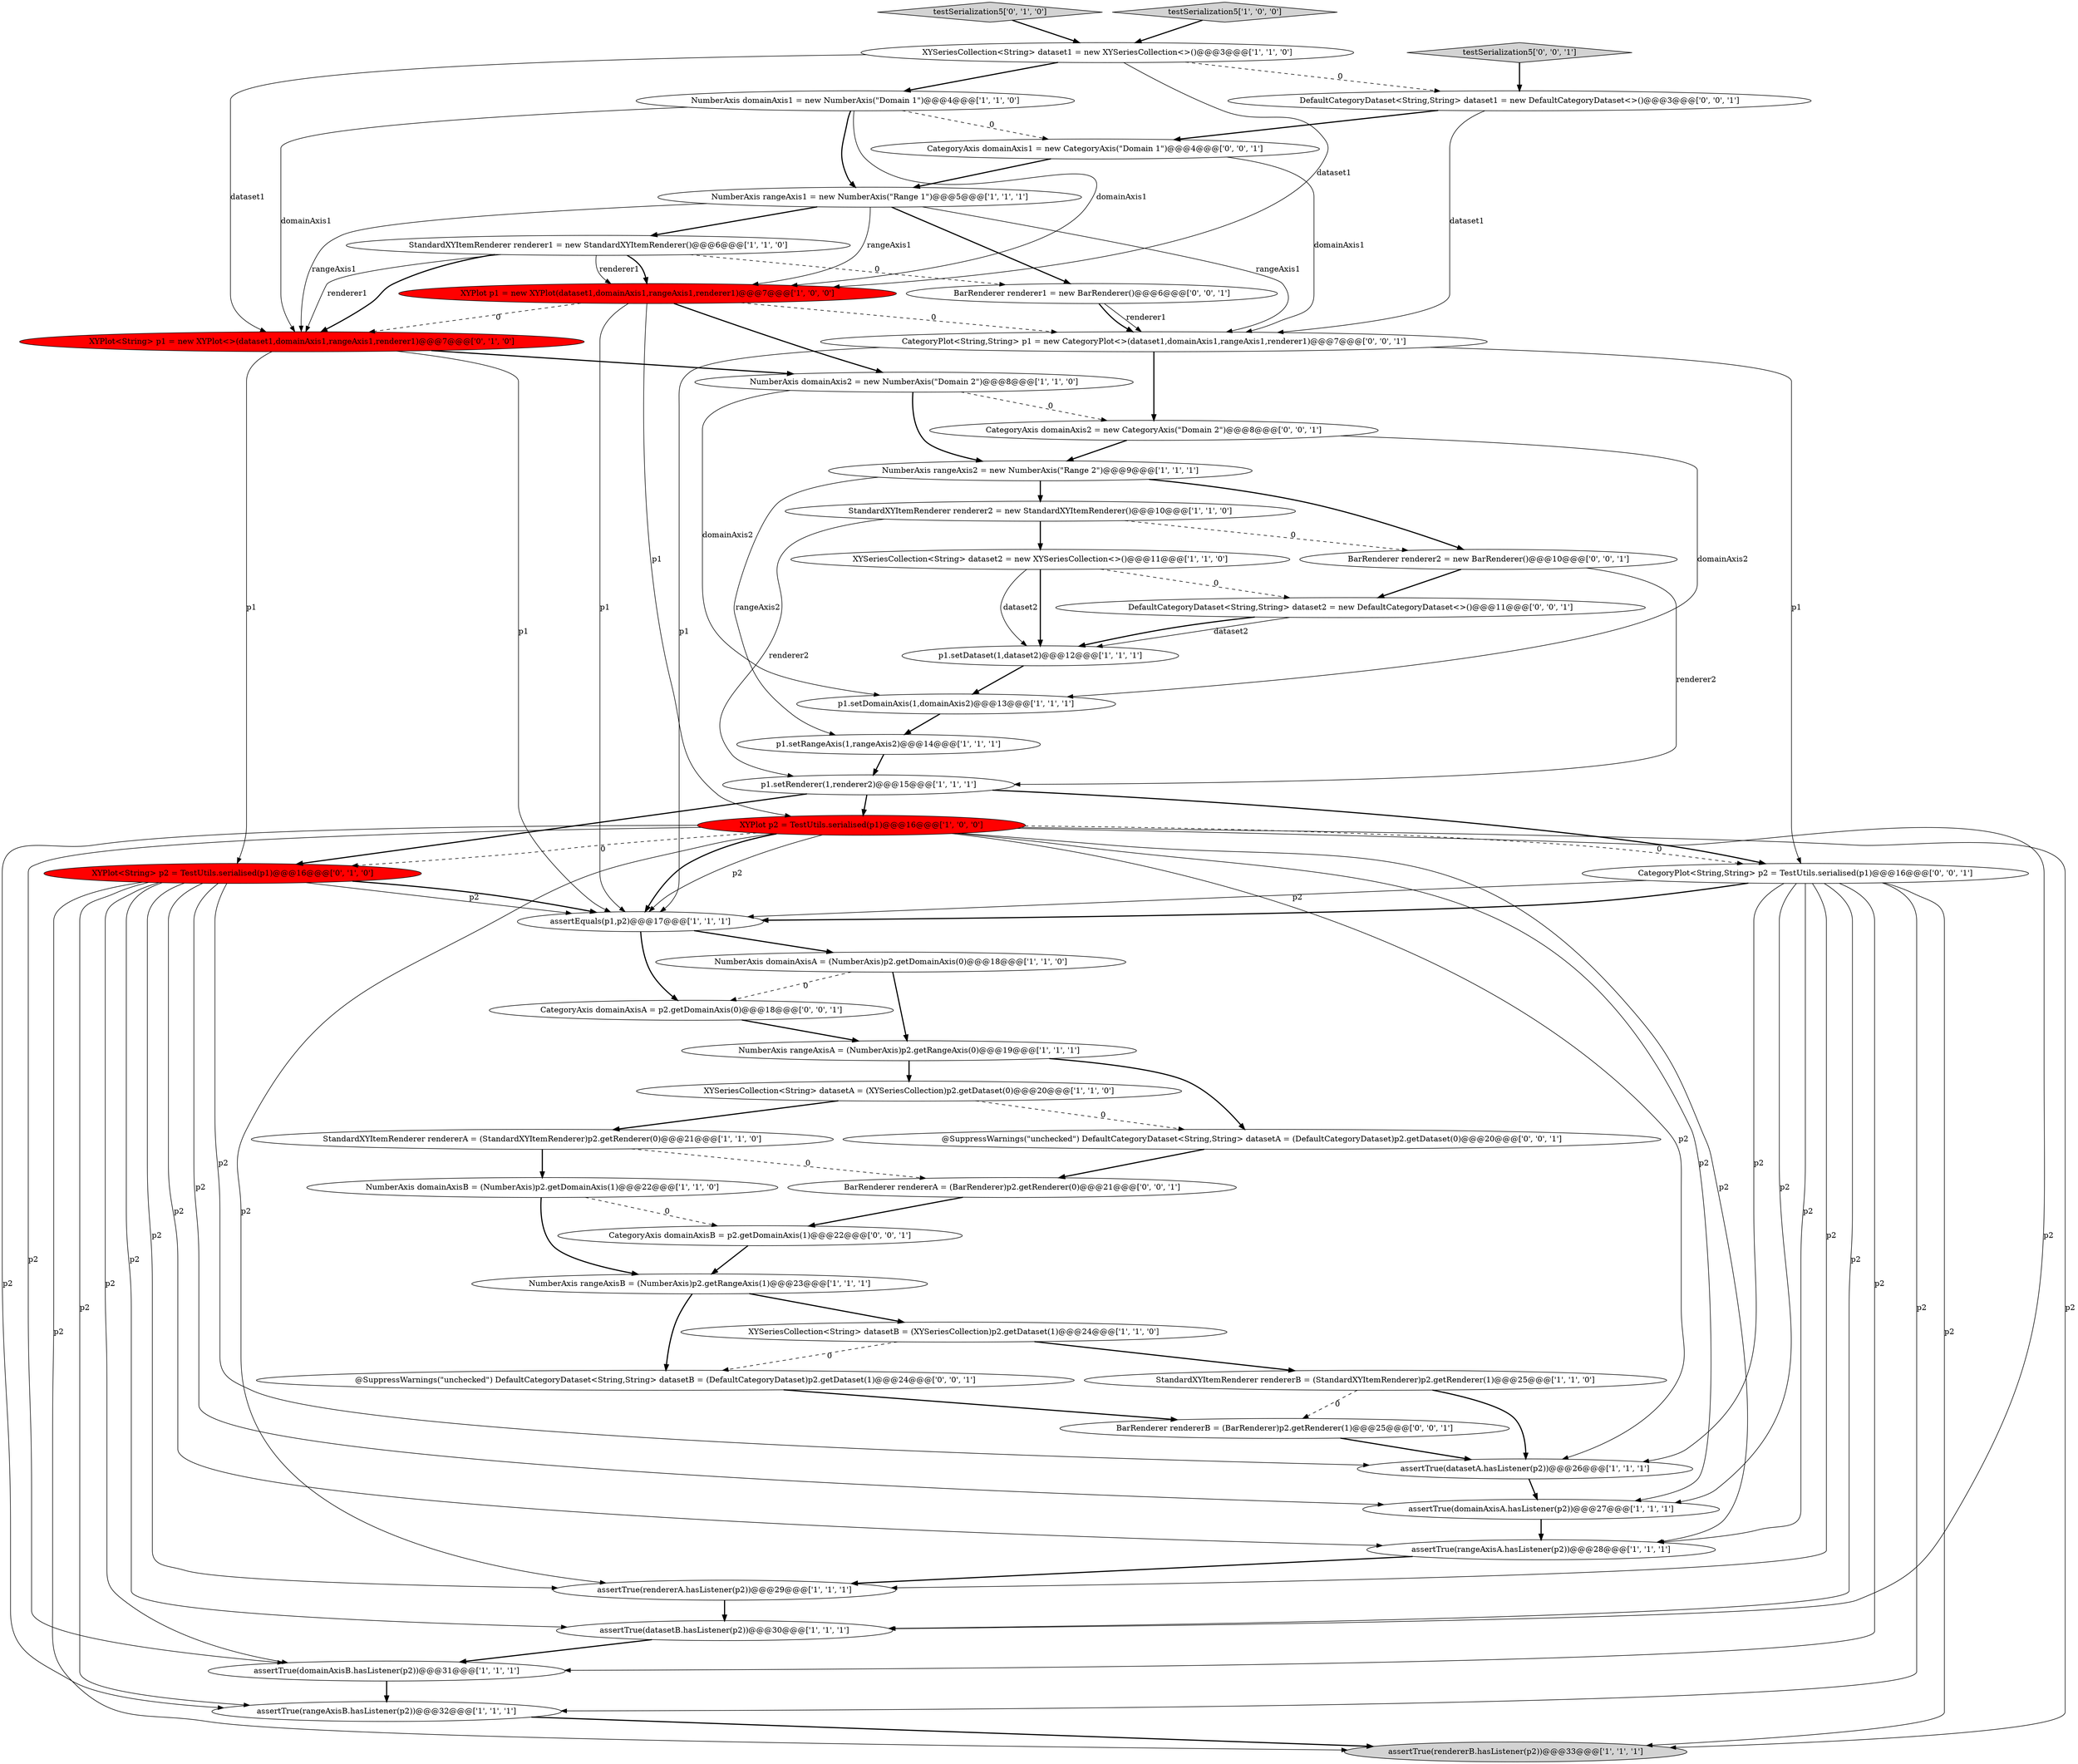 digraph {
22 [style = filled, label = "NumberAxis rangeAxis2 = new NumberAxis(\"Range 2\")@@@9@@@['1', '1', '1']", fillcolor = white, shape = ellipse image = "AAA0AAABBB1BBB"];
26 [style = filled, label = "assertTrue(rangeAxisB.hasListener(p2))@@@32@@@['1', '1', '1']", fillcolor = white, shape = ellipse image = "AAA0AAABBB1BBB"];
41 [style = filled, label = "BarRenderer rendererB = (BarRenderer)p2.getRenderer(1)@@@25@@@['0', '0', '1']", fillcolor = white, shape = ellipse image = "AAA0AAABBB3BBB"];
31 [style = filled, label = "p1.setRangeAxis(1,rangeAxis2)@@@14@@@['1', '1', '1']", fillcolor = white, shape = ellipse image = "AAA0AAABBB1BBB"];
13 [style = filled, label = "NumberAxis rangeAxis1 = new NumberAxis(\"Range 1\")@@@5@@@['1', '1', '1']", fillcolor = white, shape = ellipse image = "AAA0AAABBB1BBB"];
2 [style = filled, label = "assertTrue(rangeAxisA.hasListener(p2))@@@28@@@['1', '1', '1']", fillcolor = white, shape = ellipse image = "AAA0AAABBB1BBB"];
40 [style = filled, label = "@SuppressWarnings(\"unchecked\") DefaultCategoryDataset<String,String> datasetB = (DefaultCategoryDataset)p2.getDataset(1)@@@24@@@['0', '0', '1']", fillcolor = white, shape = ellipse image = "AAA0AAABBB3BBB"];
35 [style = filled, label = "CategoryAxis domainAxis1 = new CategoryAxis(\"Domain 1\")@@@4@@@['0', '0', '1']", fillcolor = white, shape = ellipse image = "AAA0AAABBB3BBB"];
44 [style = filled, label = "CategoryAxis domainAxis2 = new CategoryAxis(\"Domain 2\")@@@8@@@['0', '0', '1']", fillcolor = white, shape = ellipse image = "AAA0AAABBB3BBB"];
18 [style = filled, label = "NumberAxis domainAxis1 = new NumberAxis(\"Domain 1\")@@@4@@@['1', '1', '0']", fillcolor = white, shape = ellipse image = "AAA0AAABBB1BBB"];
43 [style = filled, label = "DefaultCategoryDataset<String,String> dataset2 = new DefaultCategoryDataset<>()@@@11@@@['0', '0', '1']", fillcolor = white, shape = ellipse image = "AAA0AAABBB3BBB"];
38 [style = filled, label = "CategoryPlot<String,String> p2 = TestUtils.serialised(p1)@@@16@@@['0', '0', '1']", fillcolor = white, shape = ellipse image = "AAA0AAABBB3BBB"];
46 [style = filled, label = "CategoryAxis domainAxisB = p2.getDomainAxis(1)@@@22@@@['0', '0', '1']", fillcolor = white, shape = ellipse image = "AAA0AAABBB3BBB"];
12 [style = filled, label = "assertTrue(domainAxisA.hasListener(p2))@@@27@@@['1', '1', '1']", fillcolor = white, shape = ellipse image = "AAA0AAABBB1BBB"];
20 [style = filled, label = "NumberAxis domainAxis2 = new NumberAxis(\"Domain 2\")@@@8@@@['1', '1', '0']", fillcolor = white, shape = ellipse image = "AAA0AAABBB1BBB"];
21 [style = filled, label = "assertTrue(datasetA.hasListener(p2))@@@26@@@['1', '1', '1']", fillcolor = white, shape = ellipse image = "AAA0AAABBB1BBB"];
27 [style = filled, label = "assertTrue(rendererB.hasListener(p2))@@@33@@@['1', '1', '1']", fillcolor = lightgray, shape = ellipse image = "AAA0AAABBB1BBB"];
6 [style = filled, label = "p1.setDataset(1,dataset2)@@@12@@@['1', '1', '1']", fillcolor = white, shape = ellipse image = "AAA0AAABBB1BBB"];
19 [style = filled, label = "XYSeriesCollection<String> datasetA = (XYSeriesCollection)p2.getDataset(0)@@@20@@@['1', '1', '0']", fillcolor = white, shape = ellipse image = "AAA0AAABBB1BBB"];
15 [style = filled, label = "XYSeriesCollection<String> datasetB = (XYSeriesCollection)p2.getDataset(1)@@@24@@@['1', '1', '0']", fillcolor = white, shape = ellipse image = "AAA0AAABBB1BBB"];
8 [style = filled, label = "NumberAxis rangeAxisA = (NumberAxis)p2.getRangeAxis(0)@@@19@@@['1', '1', '1']", fillcolor = white, shape = ellipse image = "AAA0AAABBB1BBB"];
29 [style = filled, label = "p1.setDomainAxis(1,domainAxis2)@@@13@@@['1', '1', '1']", fillcolor = white, shape = ellipse image = "AAA0AAABBB1BBB"];
30 [style = filled, label = "NumberAxis domainAxisA = (NumberAxis)p2.getDomainAxis(0)@@@18@@@['1', '1', '0']", fillcolor = white, shape = ellipse image = "AAA0AAABBB1BBB"];
39 [style = filled, label = "CategoryAxis domainAxisA = p2.getDomainAxis(0)@@@18@@@['0', '0', '1']", fillcolor = white, shape = ellipse image = "AAA0AAABBB3BBB"];
9 [style = filled, label = "assertTrue(rendererA.hasListener(p2))@@@29@@@['1', '1', '1']", fillcolor = white, shape = ellipse image = "AAA0AAABBB1BBB"];
34 [style = filled, label = "XYPlot<String> p1 = new XYPlot<>(dataset1,domainAxis1,rangeAxis1,renderer1)@@@7@@@['0', '1', '0']", fillcolor = red, shape = ellipse image = "AAA1AAABBB2BBB"];
42 [style = filled, label = "BarRenderer renderer1 = new BarRenderer()@@@6@@@['0', '0', '1']", fillcolor = white, shape = ellipse image = "AAA0AAABBB3BBB"];
37 [style = filled, label = "DefaultCategoryDataset<String,String> dataset1 = new DefaultCategoryDataset<>()@@@3@@@['0', '0', '1']", fillcolor = white, shape = ellipse image = "AAA0AAABBB3BBB"];
49 [style = filled, label = "testSerialization5['0', '0', '1']", fillcolor = lightgray, shape = diamond image = "AAA0AAABBB3BBB"];
7 [style = filled, label = "assertEquals(p1,p2)@@@17@@@['1', '1', '1']", fillcolor = white, shape = ellipse image = "AAA0AAABBB1BBB"];
45 [style = filled, label = "BarRenderer rendererA = (BarRenderer)p2.getRenderer(0)@@@21@@@['0', '0', '1']", fillcolor = white, shape = ellipse image = "AAA0AAABBB3BBB"];
24 [style = filled, label = "StandardXYItemRenderer renderer1 = new StandardXYItemRenderer()@@@6@@@['1', '1', '0']", fillcolor = white, shape = ellipse image = "AAA0AAABBB1BBB"];
1 [style = filled, label = "XYPlot p1 = new XYPlot(dataset1,domainAxis1,rangeAxis1,renderer1)@@@7@@@['1', '0', '0']", fillcolor = red, shape = ellipse image = "AAA1AAABBB1BBB"];
11 [style = filled, label = "assertTrue(datasetB.hasListener(p2))@@@30@@@['1', '1', '1']", fillcolor = white, shape = ellipse image = "AAA0AAABBB1BBB"];
36 [style = filled, label = "CategoryPlot<String,String> p1 = new CategoryPlot<>(dataset1,domainAxis1,rangeAxis1,renderer1)@@@7@@@['0', '0', '1']", fillcolor = white, shape = ellipse image = "AAA0AAABBB3BBB"];
4 [style = filled, label = "NumberAxis domainAxisB = (NumberAxis)p2.getDomainAxis(1)@@@22@@@['1', '1', '0']", fillcolor = white, shape = ellipse image = "AAA0AAABBB1BBB"];
17 [style = filled, label = "StandardXYItemRenderer rendererB = (StandardXYItemRenderer)p2.getRenderer(1)@@@25@@@['1', '1', '0']", fillcolor = white, shape = ellipse image = "AAA0AAABBB1BBB"];
32 [style = filled, label = "testSerialization5['0', '1', '0']", fillcolor = lightgray, shape = diamond image = "AAA0AAABBB2BBB"];
47 [style = filled, label = "@SuppressWarnings(\"unchecked\") DefaultCategoryDataset<String,String> datasetA = (DefaultCategoryDataset)p2.getDataset(0)@@@20@@@['0', '0', '1']", fillcolor = white, shape = ellipse image = "AAA0AAABBB3BBB"];
3 [style = filled, label = "XYSeriesCollection<String> dataset2 = new XYSeriesCollection<>()@@@11@@@['1', '1', '0']", fillcolor = white, shape = ellipse image = "AAA0AAABBB1BBB"];
10 [style = filled, label = "NumberAxis rangeAxisB = (NumberAxis)p2.getRangeAxis(1)@@@23@@@['1', '1', '1']", fillcolor = white, shape = ellipse image = "AAA0AAABBB1BBB"];
14 [style = filled, label = "testSerialization5['1', '0', '0']", fillcolor = lightgray, shape = diamond image = "AAA0AAABBB1BBB"];
23 [style = filled, label = "p1.setRenderer(1,renderer2)@@@15@@@['1', '1', '1']", fillcolor = white, shape = ellipse image = "AAA0AAABBB1BBB"];
28 [style = filled, label = "XYPlot p2 = TestUtils.serialised(p1)@@@16@@@['1', '0', '0']", fillcolor = red, shape = ellipse image = "AAA1AAABBB1BBB"];
48 [style = filled, label = "BarRenderer renderer2 = new BarRenderer()@@@10@@@['0', '0', '1']", fillcolor = white, shape = ellipse image = "AAA0AAABBB3BBB"];
25 [style = filled, label = "assertTrue(domainAxisB.hasListener(p2))@@@31@@@['1', '1', '1']", fillcolor = white, shape = ellipse image = "AAA0AAABBB1BBB"];
5 [style = filled, label = "XYSeriesCollection<String> dataset1 = new XYSeriesCollection<>()@@@3@@@['1', '1', '0']", fillcolor = white, shape = ellipse image = "AAA0AAABBB1BBB"];
0 [style = filled, label = "StandardXYItemRenderer rendererA = (StandardXYItemRenderer)p2.getRenderer(0)@@@21@@@['1', '1', '0']", fillcolor = white, shape = ellipse image = "AAA0AAABBB1BBB"];
33 [style = filled, label = "XYPlot<String> p2 = TestUtils.serialised(p1)@@@16@@@['0', '1', '0']", fillcolor = red, shape = ellipse image = "AAA1AAABBB2BBB"];
16 [style = filled, label = "StandardXYItemRenderer renderer2 = new StandardXYItemRenderer()@@@10@@@['1', '1', '0']", fillcolor = white, shape = ellipse image = "AAA0AAABBB1BBB"];
9->11 [style = bold, label=""];
34->20 [style = bold, label=""];
43->6 [style = solid, label="dataset2"];
7->30 [style = bold, label=""];
44->29 [style = solid, label="domainAxis2"];
1->28 [style = solid, label="p1"];
1->20 [style = bold, label=""];
24->34 [style = bold, label=""];
19->47 [style = dashed, label="0"];
33->27 [style = solid, label="p2"];
15->40 [style = dashed, label="0"];
42->36 [style = solid, label="renderer1"];
18->34 [style = solid, label="domainAxis1"];
6->29 [style = bold, label=""];
24->42 [style = dashed, label="0"];
17->41 [style = dashed, label="0"];
23->28 [style = bold, label=""];
15->17 [style = bold, label=""];
12->2 [style = bold, label=""];
20->44 [style = dashed, label="0"];
23->33 [style = bold, label=""];
28->11 [style = solid, label="p2"];
48->43 [style = bold, label=""];
38->7 [style = bold, label=""];
8->47 [style = bold, label=""];
33->7 [style = solid, label="p2"];
20->29 [style = solid, label="domainAxis2"];
28->25 [style = solid, label="p2"];
30->8 [style = bold, label=""];
17->21 [style = bold, label=""];
38->7 [style = solid, label="p2"];
22->31 [style = solid, label="rangeAxis2"];
11->25 [style = bold, label=""];
33->7 [style = bold, label=""];
16->3 [style = bold, label=""];
28->33 [style = dashed, label="0"];
28->2 [style = solid, label="p2"];
36->44 [style = bold, label=""];
28->7 [style = solid, label="p2"];
41->21 [style = bold, label=""];
1->34 [style = dashed, label="0"];
38->27 [style = solid, label="p2"];
39->8 [style = bold, label=""];
36->38 [style = solid, label="p1"];
2->9 [style = bold, label=""];
28->12 [style = solid, label="p2"];
38->12 [style = solid, label="p2"];
26->27 [style = bold, label=""];
16->48 [style = dashed, label="0"];
13->34 [style = solid, label="rangeAxis1"];
38->21 [style = solid, label="p2"];
25->26 [style = bold, label=""];
18->1 [style = solid, label="domainAxis1"];
44->22 [style = bold, label=""];
45->46 [style = bold, label=""];
5->37 [style = dashed, label="0"];
33->12 [style = solid, label="p2"];
1->7 [style = solid, label="p1"];
33->9 [style = solid, label="p2"];
4->10 [style = bold, label=""];
49->37 [style = bold, label=""];
28->27 [style = solid, label="p2"];
13->24 [style = bold, label=""];
13->42 [style = bold, label=""];
22->16 [style = bold, label=""];
22->48 [style = bold, label=""];
24->1 [style = solid, label="renderer1"];
46->10 [style = bold, label=""];
24->34 [style = solid, label="renderer1"];
3->6 [style = bold, label=""];
4->46 [style = dashed, label="0"];
5->18 [style = bold, label=""];
35->36 [style = solid, label="domainAxis1"];
3->6 [style = solid, label="dataset2"];
19->0 [style = bold, label=""];
21->12 [style = bold, label=""];
7->39 [style = bold, label=""];
10->40 [style = bold, label=""];
47->45 [style = bold, label=""];
28->26 [style = solid, label="p2"];
24->1 [style = bold, label=""];
37->35 [style = bold, label=""];
13->1 [style = solid, label="rangeAxis1"];
5->34 [style = solid, label="dataset1"];
28->38 [style = dashed, label="0"];
38->26 [style = solid, label="p2"];
33->25 [style = solid, label="p2"];
0->45 [style = dashed, label="0"];
14->5 [style = bold, label=""];
28->9 [style = solid, label="p2"];
38->25 [style = solid, label="p2"];
32->5 [style = bold, label=""];
31->23 [style = bold, label=""];
30->39 [style = dashed, label="0"];
10->15 [style = bold, label=""];
34->33 [style = solid, label="p1"];
13->36 [style = solid, label="rangeAxis1"];
8->19 [style = bold, label=""];
16->23 [style = solid, label="renderer2"];
29->31 [style = bold, label=""];
28->7 [style = bold, label=""];
34->7 [style = solid, label="p1"];
33->2 [style = solid, label="p2"];
33->11 [style = solid, label="p2"];
33->26 [style = solid, label="p2"];
38->11 [style = solid, label="p2"];
42->36 [style = bold, label=""];
48->23 [style = solid, label="renderer2"];
36->7 [style = solid, label="p1"];
18->35 [style = dashed, label="0"];
43->6 [style = bold, label=""];
33->21 [style = solid, label="p2"];
37->36 [style = solid, label="dataset1"];
20->22 [style = bold, label=""];
38->2 [style = solid, label="p2"];
1->36 [style = dashed, label="0"];
0->4 [style = bold, label=""];
5->1 [style = solid, label="dataset1"];
3->43 [style = dashed, label="0"];
23->38 [style = bold, label=""];
40->41 [style = bold, label=""];
28->21 [style = solid, label="p2"];
18->13 [style = bold, label=""];
38->9 [style = solid, label="p2"];
35->13 [style = bold, label=""];
}

